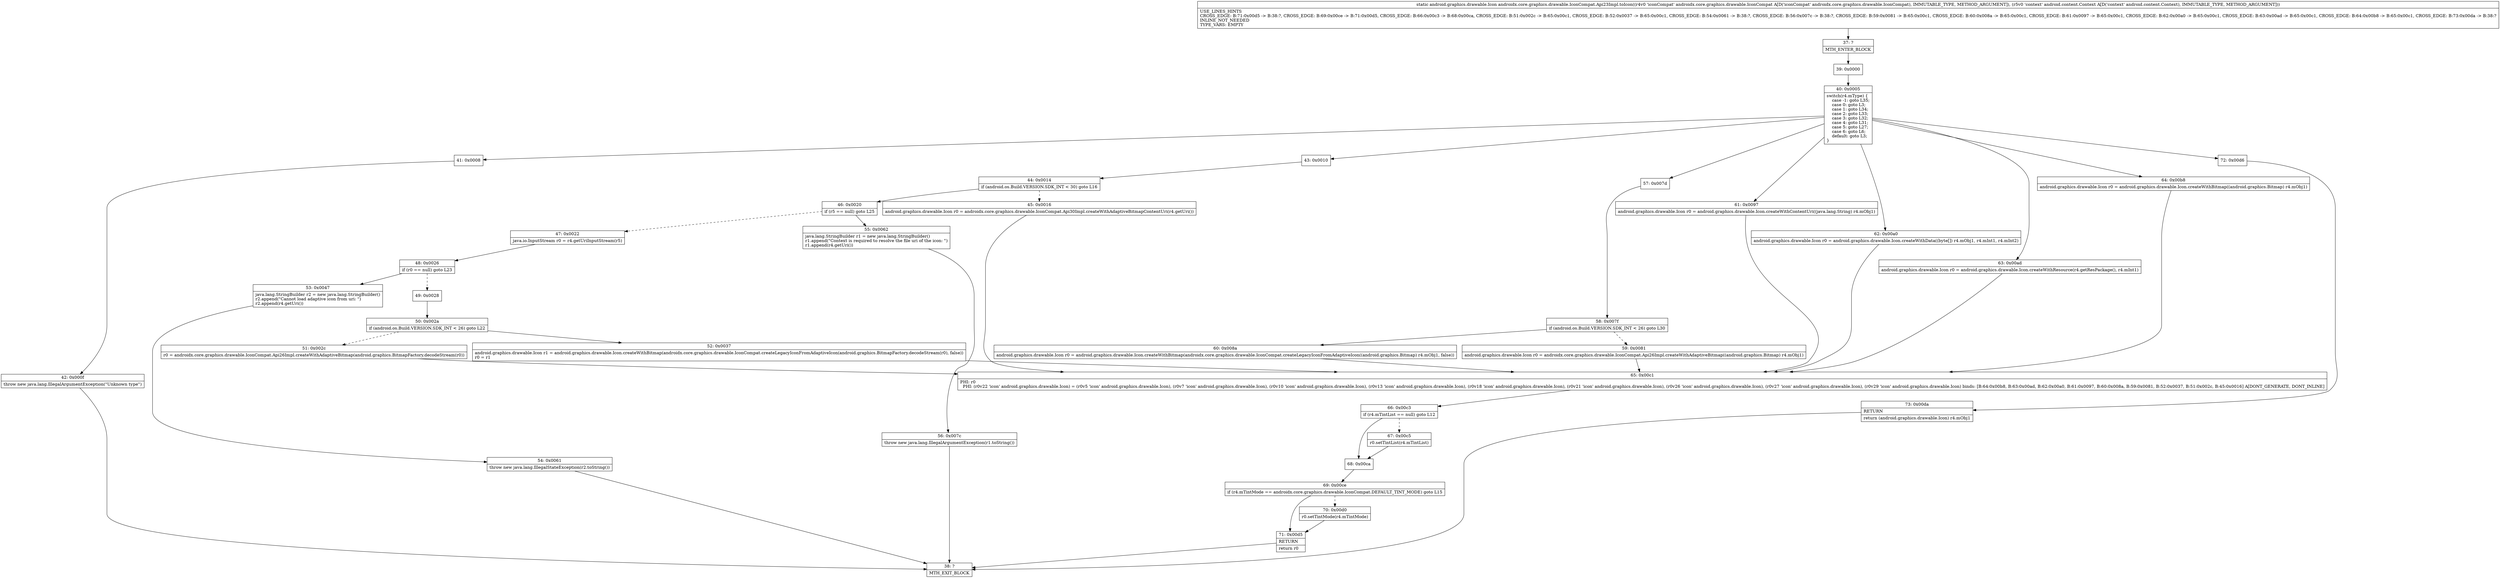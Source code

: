 digraph "CFG forandroidx.core.graphics.drawable.IconCompat.Api23Impl.toIcon(Landroidx\/core\/graphics\/drawable\/IconCompat;Landroid\/content\/Context;)Landroid\/graphics\/drawable\/Icon;" {
Node_37 [shape=record,label="{37\:\ ?|MTH_ENTER_BLOCK\l}"];
Node_39 [shape=record,label="{39\:\ 0x0000}"];
Node_40 [shape=record,label="{40\:\ 0x0005|switch(r4.mType) \{\l    case \-1: goto L35;\l    case 0: goto L3;\l    case 1: goto L34;\l    case 2: goto L33;\l    case 3: goto L32;\l    case 4: goto L31;\l    case 5: goto L27;\l    case 6: goto L6;\l    default: goto L3;\l\}\l}"];
Node_41 [shape=record,label="{41\:\ 0x0008}"];
Node_42 [shape=record,label="{42\:\ 0x000f|throw new java.lang.IllegalArgumentException(\"Unknown type\")\l}"];
Node_38 [shape=record,label="{38\:\ ?|MTH_EXIT_BLOCK\l}"];
Node_43 [shape=record,label="{43\:\ 0x0010}"];
Node_44 [shape=record,label="{44\:\ 0x0014|if (android.os.Build.VERSION.SDK_INT \< 30) goto L16\l}"];
Node_45 [shape=record,label="{45\:\ 0x0016|android.graphics.drawable.Icon r0 = androidx.core.graphics.drawable.IconCompat.Api30Impl.createWithAdaptiveBitmapContentUri(r4.getUri())\l}"];
Node_65 [shape=record,label="{65\:\ 0x00c1|PHI: r0 \l  PHI: (r0v22 'icon' android.graphics.drawable.Icon) = (r0v5 'icon' android.graphics.drawable.Icon), (r0v7 'icon' android.graphics.drawable.Icon), (r0v10 'icon' android.graphics.drawable.Icon), (r0v13 'icon' android.graphics.drawable.Icon), (r0v18 'icon' android.graphics.drawable.Icon), (r0v21 'icon' android.graphics.drawable.Icon), (r0v26 'icon' android.graphics.drawable.Icon), (r0v27 'icon' android.graphics.drawable.Icon), (r0v29 'icon' android.graphics.drawable.Icon) binds: [B:64:0x00b8, B:63:0x00ad, B:62:0x00a0, B:61:0x0097, B:60:0x008a, B:59:0x0081, B:52:0x0037, B:51:0x002c, B:45:0x0016] A[DONT_GENERATE, DONT_INLINE]\l}"];
Node_66 [shape=record,label="{66\:\ 0x00c3|if (r4.mTintList == null) goto L12\l}"];
Node_67 [shape=record,label="{67\:\ 0x00c5|r0.setTintList(r4.mTintList)\l}"];
Node_68 [shape=record,label="{68\:\ 0x00ca}"];
Node_69 [shape=record,label="{69\:\ 0x00ce|if (r4.mTintMode == androidx.core.graphics.drawable.IconCompat.DEFAULT_TINT_MODE) goto L15\l}"];
Node_70 [shape=record,label="{70\:\ 0x00d0|r0.setTintMode(r4.mTintMode)\l}"];
Node_71 [shape=record,label="{71\:\ 0x00d5|RETURN\l|return r0\l}"];
Node_46 [shape=record,label="{46\:\ 0x0020|if (r5 == null) goto L25\l}"];
Node_47 [shape=record,label="{47\:\ 0x0022|java.io.InputStream r0 = r4.getUriInputStream(r5)\l}"];
Node_48 [shape=record,label="{48\:\ 0x0026|if (r0 == null) goto L23\l}"];
Node_49 [shape=record,label="{49\:\ 0x0028}"];
Node_50 [shape=record,label="{50\:\ 0x002a|if (android.os.Build.VERSION.SDK_INT \< 26) goto L22\l}"];
Node_51 [shape=record,label="{51\:\ 0x002c|r0 = androidx.core.graphics.drawable.IconCompat.Api26Impl.createWithAdaptiveBitmap(android.graphics.BitmapFactory.decodeStream(r0))\l}"];
Node_52 [shape=record,label="{52\:\ 0x0037|android.graphics.drawable.Icon r1 = android.graphics.drawable.Icon.createWithBitmap(androidx.core.graphics.drawable.IconCompat.createLegacyIconFromAdaptiveIcon(android.graphics.BitmapFactory.decodeStream(r0), false))\lr0 = r1\l}"];
Node_53 [shape=record,label="{53\:\ 0x0047|java.lang.StringBuilder r2 = new java.lang.StringBuilder()\lr2.append(\"Cannot load adaptive icon from uri: \")\lr2.append(r4.getUri())\l}"];
Node_54 [shape=record,label="{54\:\ 0x0061|throw new java.lang.IllegalStateException(r2.toString())\l}"];
Node_55 [shape=record,label="{55\:\ 0x0062|java.lang.StringBuilder r1 = new java.lang.StringBuilder()\lr1.append(\"Context is required to resolve the file uri of the icon: \")\lr1.append(r4.getUri())\l}"];
Node_56 [shape=record,label="{56\:\ 0x007c|throw new java.lang.IllegalArgumentException(r1.toString())\l}"];
Node_57 [shape=record,label="{57\:\ 0x007d}"];
Node_58 [shape=record,label="{58\:\ 0x007f|if (android.os.Build.VERSION.SDK_INT \< 26) goto L30\l}"];
Node_59 [shape=record,label="{59\:\ 0x0081|android.graphics.drawable.Icon r0 = androidx.core.graphics.drawable.IconCompat.Api26Impl.createWithAdaptiveBitmap((android.graphics.Bitmap) r4.mObj1)\l}"];
Node_60 [shape=record,label="{60\:\ 0x008a|android.graphics.drawable.Icon r0 = android.graphics.drawable.Icon.createWithBitmap(androidx.core.graphics.drawable.IconCompat.createLegacyIconFromAdaptiveIcon((android.graphics.Bitmap) r4.mObj1, false))\l}"];
Node_61 [shape=record,label="{61\:\ 0x0097|android.graphics.drawable.Icon r0 = android.graphics.drawable.Icon.createWithContentUri((java.lang.String) r4.mObj1)\l}"];
Node_62 [shape=record,label="{62\:\ 0x00a0|android.graphics.drawable.Icon r0 = android.graphics.drawable.Icon.createWithData((byte[]) r4.mObj1, r4.mInt1, r4.mInt2)\l}"];
Node_63 [shape=record,label="{63\:\ 0x00ad|android.graphics.drawable.Icon r0 = android.graphics.drawable.Icon.createWithResource(r4.getResPackage(), r4.mInt1)\l}"];
Node_64 [shape=record,label="{64\:\ 0x00b8|android.graphics.drawable.Icon r0 = android.graphics.drawable.Icon.createWithBitmap((android.graphics.Bitmap) r4.mObj1)\l}"];
Node_72 [shape=record,label="{72\:\ 0x00d6}"];
Node_73 [shape=record,label="{73\:\ 0x00da|RETURN\l|return (android.graphics.drawable.Icon) r4.mObj1\l}"];
MethodNode[shape=record,label="{static android.graphics.drawable.Icon androidx.core.graphics.drawable.IconCompat.Api23Impl.toIcon((r4v0 'iconCompat' androidx.core.graphics.drawable.IconCompat A[D('iconCompat' androidx.core.graphics.drawable.IconCompat), IMMUTABLE_TYPE, METHOD_ARGUMENT]), (r5v0 'context' android.content.Context A[D('context' android.content.Context), IMMUTABLE_TYPE, METHOD_ARGUMENT]))  | USE_LINES_HINTS\lCROSS_EDGE: B:71:0x00d5 \-\> B:38:?, CROSS_EDGE: B:69:0x00ce \-\> B:71:0x00d5, CROSS_EDGE: B:66:0x00c3 \-\> B:68:0x00ca, CROSS_EDGE: B:51:0x002c \-\> B:65:0x00c1, CROSS_EDGE: B:52:0x0037 \-\> B:65:0x00c1, CROSS_EDGE: B:54:0x0061 \-\> B:38:?, CROSS_EDGE: B:56:0x007c \-\> B:38:?, CROSS_EDGE: B:59:0x0081 \-\> B:65:0x00c1, CROSS_EDGE: B:60:0x008a \-\> B:65:0x00c1, CROSS_EDGE: B:61:0x0097 \-\> B:65:0x00c1, CROSS_EDGE: B:62:0x00a0 \-\> B:65:0x00c1, CROSS_EDGE: B:63:0x00ad \-\> B:65:0x00c1, CROSS_EDGE: B:64:0x00b8 \-\> B:65:0x00c1, CROSS_EDGE: B:73:0x00da \-\> B:38:?\lINLINE_NOT_NEEDED\lTYPE_VARS: EMPTY\l}"];
MethodNode -> Node_37;Node_37 -> Node_39;
Node_39 -> Node_40;
Node_40 -> Node_41;
Node_40 -> Node_43;
Node_40 -> Node_57;
Node_40 -> Node_61;
Node_40 -> Node_62;
Node_40 -> Node_63;
Node_40 -> Node_64;
Node_40 -> Node_72;
Node_41 -> Node_42;
Node_42 -> Node_38;
Node_43 -> Node_44;
Node_44 -> Node_45[style=dashed];
Node_44 -> Node_46;
Node_45 -> Node_65;
Node_65 -> Node_66;
Node_66 -> Node_67[style=dashed];
Node_66 -> Node_68;
Node_67 -> Node_68;
Node_68 -> Node_69;
Node_69 -> Node_70[style=dashed];
Node_69 -> Node_71;
Node_70 -> Node_71;
Node_71 -> Node_38;
Node_46 -> Node_47[style=dashed];
Node_46 -> Node_55;
Node_47 -> Node_48;
Node_48 -> Node_49[style=dashed];
Node_48 -> Node_53;
Node_49 -> Node_50;
Node_50 -> Node_51[style=dashed];
Node_50 -> Node_52;
Node_51 -> Node_65;
Node_52 -> Node_65;
Node_53 -> Node_54;
Node_54 -> Node_38;
Node_55 -> Node_56;
Node_56 -> Node_38;
Node_57 -> Node_58;
Node_58 -> Node_59[style=dashed];
Node_58 -> Node_60;
Node_59 -> Node_65;
Node_60 -> Node_65;
Node_61 -> Node_65;
Node_62 -> Node_65;
Node_63 -> Node_65;
Node_64 -> Node_65;
Node_72 -> Node_73;
Node_73 -> Node_38;
}

